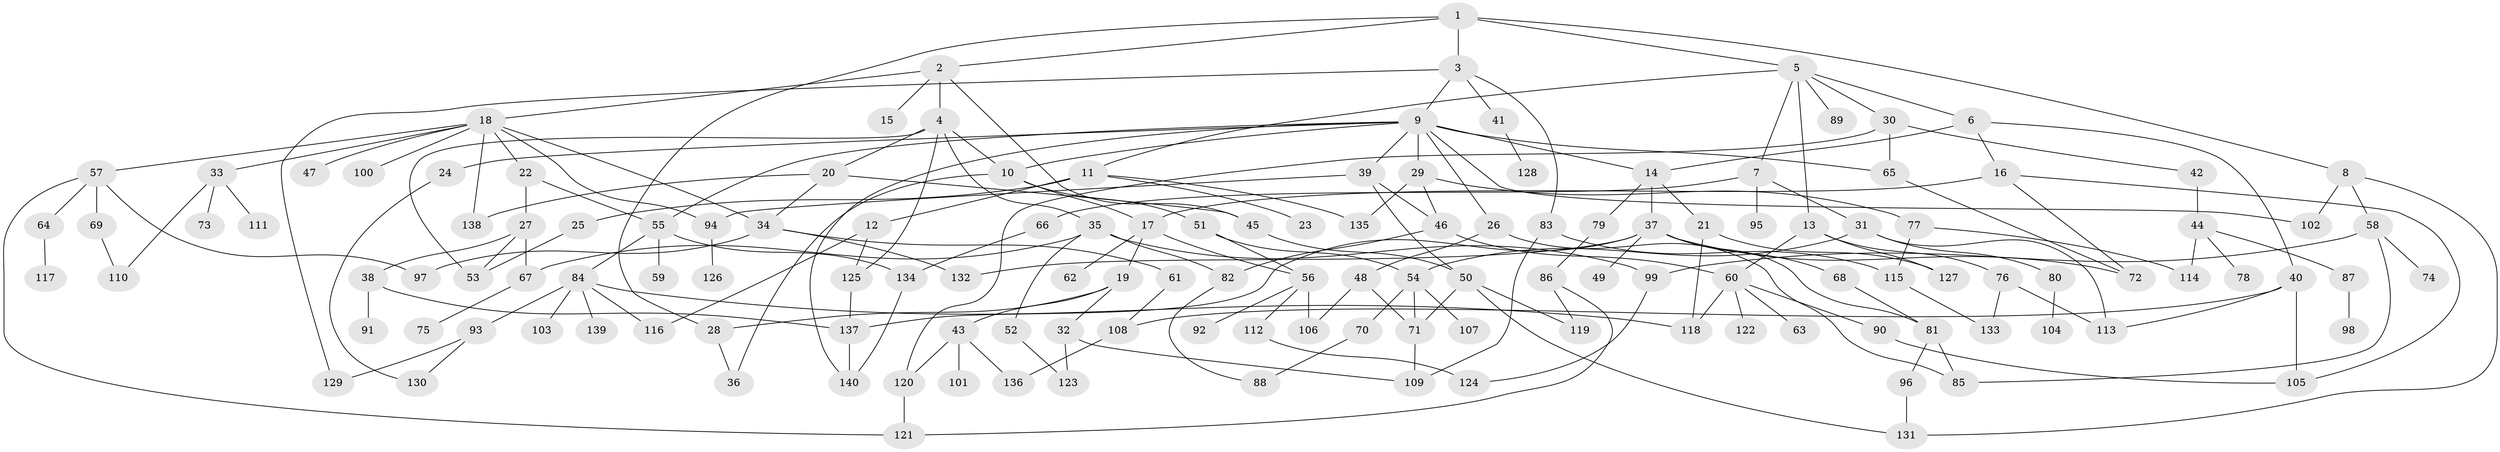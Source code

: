 // coarse degree distribution, {5: 0.18947368421052632, 4: 0.11578947368421053, 6: 0.08421052631578947, 9: 0.010526315789473684, 11: 0.010526315789473684, 3: 0.15789473684210525, 7: 0.010526315789473684, 8: 0.010526315789473684, 1: 0.21052631578947367, 2: 0.2}
// Generated by graph-tools (version 1.1) at 2025/51/02/27/25 19:51:40]
// undirected, 140 vertices, 205 edges
graph export_dot {
graph [start="1"]
  node [color=gray90,style=filled];
  1;
  2;
  3;
  4;
  5;
  6;
  7;
  8;
  9;
  10;
  11;
  12;
  13;
  14;
  15;
  16;
  17;
  18;
  19;
  20;
  21;
  22;
  23;
  24;
  25;
  26;
  27;
  28;
  29;
  30;
  31;
  32;
  33;
  34;
  35;
  36;
  37;
  38;
  39;
  40;
  41;
  42;
  43;
  44;
  45;
  46;
  47;
  48;
  49;
  50;
  51;
  52;
  53;
  54;
  55;
  56;
  57;
  58;
  59;
  60;
  61;
  62;
  63;
  64;
  65;
  66;
  67;
  68;
  69;
  70;
  71;
  72;
  73;
  74;
  75;
  76;
  77;
  78;
  79;
  80;
  81;
  82;
  83;
  84;
  85;
  86;
  87;
  88;
  89;
  90;
  91;
  92;
  93;
  94;
  95;
  96;
  97;
  98;
  99;
  100;
  101;
  102;
  103;
  104;
  105;
  106;
  107;
  108;
  109;
  110;
  111;
  112;
  113;
  114;
  115;
  116;
  117;
  118;
  119;
  120;
  121;
  122;
  123;
  124;
  125;
  126;
  127;
  128;
  129;
  130;
  131;
  132;
  133;
  134;
  135;
  136;
  137;
  138;
  139;
  140;
  1 -- 2;
  1 -- 3;
  1 -- 5;
  1 -- 8;
  1 -- 28;
  2 -- 4;
  2 -- 15;
  2 -- 18;
  2 -- 45;
  3 -- 9;
  3 -- 41;
  3 -- 83;
  3 -- 129;
  4 -- 10;
  4 -- 20;
  4 -- 35;
  4 -- 125;
  4 -- 53;
  5 -- 6;
  5 -- 7;
  5 -- 11;
  5 -- 13;
  5 -- 30;
  5 -- 89;
  6 -- 14;
  6 -- 16;
  6 -- 40;
  7 -- 31;
  7 -- 66;
  7 -- 95;
  8 -- 58;
  8 -- 131;
  8 -- 102;
  9 -- 24;
  9 -- 26;
  9 -- 29;
  9 -- 39;
  9 -- 55;
  9 -- 102;
  9 -- 10;
  9 -- 65;
  9 -- 14;
  9 -- 140;
  10 -- 36;
  10 -- 51;
  10 -- 17;
  11 -- 12;
  11 -- 23;
  11 -- 25;
  11 -- 135;
  12 -- 125;
  12 -- 116;
  13 -- 60;
  13 -- 76;
  13 -- 127;
  14 -- 21;
  14 -- 37;
  14 -- 79;
  16 -- 17;
  16 -- 105;
  16 -- 72;
  17 -- 19;
  17 -- 56;
  17 -- 62;
  18 -- 22;
  18 -- 33;
  18 -- 47;
  18 -- 57;
  18 -- 94;
  18 -- 100;
  18 -- 138;
  18 -- 34;
  19 -- 28;
  19 -- 32;
  19 -- 43;
  20 -- 34;
  20 -- 138;
  20 -- 45;
  21 -- 127;
  21 -- 118;
  22 -- 27;
  22 -- 55;
  24 -- 130;
  25 -- 53;
  26 -- 48;
  26 -- 85;
  27 -- 38;
  27 -- 53;
  27 -- 67;
  28 -- 36;
  29 -- 46;
  29 -- 77;
  29 -- 135;
  30 -- 42;
  30 -- 65;
  30 -- 120;
  31 -- 54;
  31 -- 80;
  31 -- 113;
  32 -- 109;
  32 -- 123;
  33 -- 73;
  33 -- 110;
  33 -- 111;
  34 -- 61;
  34 -- 132;
  34 -- 97;
  35 -- 52;
  35 -- 67;
  35 -- 82;
  35 -- 99;
  37 -- 49;
  37 -- 68;
  37 -- 72;
  37 -- 132;
  37 -- 137;
  37 -- 81;
  38 -- 91;
  38 -- 137;
  39 -- 50;
  39 -- 46;
  39 -- 94;
  40 -- 113;
  40 -- 108;
  40 -- 105;
  41 -- 128;
  42 -- 44;
  43 -- 101;
  43 -- 120;
  43 -- 136;
  44 -- 78;
  44 -- 87;
  44 -- 114;
  45 -- 50;
  46 -- 60;
  46 -- 82;
  48 -- 106;
  48 -- 71;
  50 -- 71;
  50 -- 119;
  50 -- 131;
  51 -- 56;
  51 -- 54;
  52 -- 123;
  54 -- 70;
  54 -- 107;
  54 -- 71;
  55 -- 59;
  55 -- 84;
  55 -- 134;
  56 -- 92;
  56 -- 106;
  56 -- 112;
  57 -- 64;
  57 -- 69;
  57 -- 97;
  57 -- 121;
  58 -- 74;
  58 -- 99;
  58 -- 85;
  60 -- 63;
  60 -- 90;
  60 -- 118;
  60 -- 122;
  61 -- 108;
  64 -- 117;
  65 -- 72;
  66 -- 134;
  67 -- 75;
  68 -- 81;
  69 -- 110;
  70 -- 88;
  71 -- 109;
  76 -- 113;
  76 -- 133;
  77 -- 115;
  77 -- 114;
  79 -- 86;
  80 -- 104;
  81 -- 85;
  81 -- 96;
  82 -- 88;
  83 -- 109;
  83 -- 115;
  84 -- 93;
  84 -- 103;
  84 -- 116;
  84 -- 139;
  84 -- 118;
  86 -- 119;
  86 -- 121;
  87 -- 98;
  90 -- 105;
  93 -- 129;
  93 -- 130;
  94 -- 126;
  96 -- 131;
  99 -- 124;
  108 -- 136;
  112 -- 124;
  115 -- 133;
  120 -- 121;
  125 -- 137;
  134 -- 140;
  137 -- 140;
}
